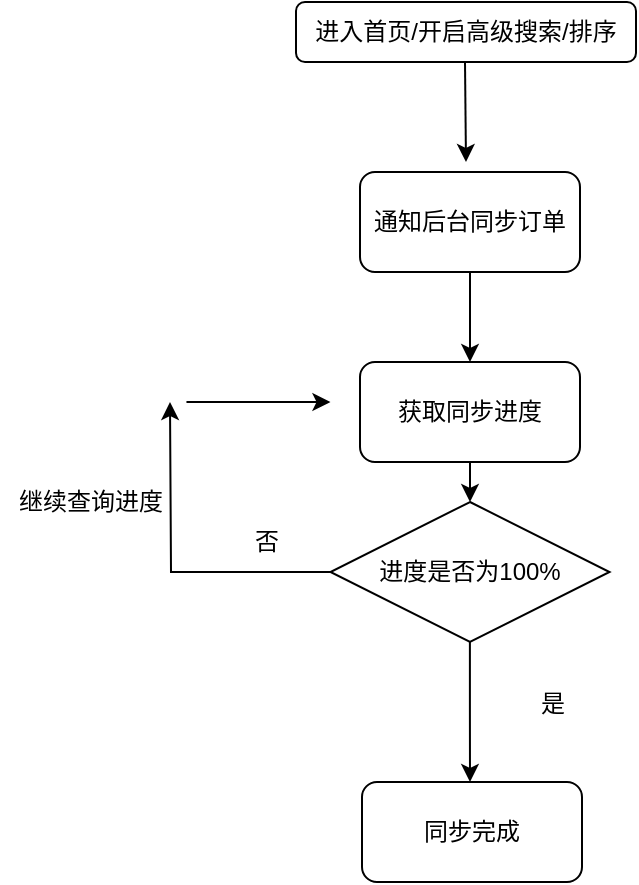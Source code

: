<mxfile version="12.6.4" type="github">
  <diagram id="nFPEEUdEPx-zrvpFONSe" name="第 1 页">
    <mxGraphModel dx="833" dy="582" grid="1" gridSize="10" guides="1" tooltips="1" connect="1" arrows="1" fold="1" page="1" pageScale="1" pageWidth="827" pageHeight="1169" math="0" shadow="0">
      <root>
        <mxCell id="0"/>
        <mxCell id="1" parent="0"/>
        <mxCell id="H5-FvMktfaqw9fYfWSF2-1" value="进入首页/开启高级搜索/排序" style="rounded=1;whiteSpace=wrap;html=1;" vertex="1" parent="1">
          <mxGeometry x="328" y="40" width="170" height="30" as="geometry"/>
        </mxCell>
        <mxCell id="H5-FvMktfaqw9fYfWSF2-2" value="" style="endArrow=classic;html=1;" edge="1" parent="1">
          <mxGeometry width="50" height="50" relative="1" as="geometry">
            <mxPoint x="412.5" y="70" as="sourcePoint"/>
            <mxPoint x="413" y="120" as="targetPoint"/>
          </mxGeometry>
        </mxCell>
        <mxCell id="H5-FvMktfaqw9fYfWSF2-8" value="" style="edgeStyle=orthogonalEdgeStyle;rounded=0;orthogonalLoop=1;jettySize=auto;html=1;" edge="1" parent="1" source="H5-FvMktfaqw9fYfWSF2-9">
          <mxGeometry relative="1" as="geometry">
            <mxPoint x="415" y="220" as="targetPoint"/>
          </mxGeometry>
        </mxCell>
        <mxCell id="H5-FvMktfaqw9fYfWSF2-9" value="通知后台同步订单" style="rounded=1;whiteSpace=wrap;html=1;" vertex="1" parent="1">
          <mxGeometry x="360" y="125" width="110" height="50" as="geometry"/>
        </mxCell>
        <mxCell id="H5-FvMktfaqw9fYfWSF2-51" value="" style="edgeStyle=orthogonalEdgeStyle;rounded=0;orthogonalLoop=1;jettySize=auto;html=1;" edge="1" parent="1" source="H5-FvMktfaqw9fYfWSF2-14">
          <mxGeometry relative="1" as="geometry">
            <mxPoint x="265" y="240" as="targetPoint"/>
          </mxGeometry>
        </mxCell>
        <mxCell id="H5-FvMktfaqw9fYfWSF2-57" value="" style="edgeStyle=orthogonalEdgeStyle;rounded=0;orthogonalLoop=1;jettySize=auto;html=1;" edge="1" parent="1" source="H5-FvMktfaqw9fYfWSF2-14">
          <mxGeometry relative="1" as="geometry">
            <mxPoint x="415" y="430" as="targetPoint"/>
          </mxGeometry>
        </mxCell>
        <mxCell id="H5-FvMktfaqw9fYfWSF2-14" value="进度是否为100%" style="rhombus;whiteSpace=wrap;html=1;" vertex="1" parent="1">
          <mxGeometry x="345.23" y="290" width="139.53" height="70" as="geometry"/>
        </mxCell>
        <mxCell id="H5-FvMktfaqw9fYfWSF2-49" value="" style="edgeStyle=orthogonalEdgeStyle;rounded=0;orthogonalLoop=1;jettySize=auto;html=1;" edge="1" parent="1" source="H5-FvMktfaqw9fYfWSF2-48" target="H5-FvMktfaqw9fYfWSF2-14">
          <mxGeometry relative="1" as="geometry"/>
        </mxCell>
        <mxCell id="H5-FvMktfaqw9fYfWSF2-48" value="获取同步进度" style="rounded=1;whiteSpace=wrap;html=1;" vertex="1" parent="1">
          <mxGeometry x="360" y="220" width="110" height="50" as="geometry"/>
        </mxCell>
        <mxCell id="H5-FvMktfaqw9fYfWSF2-52" value="否" style="text;html=1;align=center;verticalAlign=middle;resizable=0;points=[];autosize=1;" vertex="1" parent="1">
          <mxGeometry x="298" y="300" width="30" height="20" as="geometry"/>
        </mxCell>
        <mxCell id="H5-FvMktfaqw9fYfWSF2-54" value="" style="endArrow=classic;html=1;" edge="1" parent="1">
          <mxGeometry width="50" height="50" relative="1" as="geometry">
            <mxPoint x="273.23" y="240" as="sourcePoint"/>
            <mxPoint x="345.23" y="240" as="targetPoint"/>
          </mxGeometry>
        </mxCell>
        <mxCell id="H5-FvMktfaqw9fYfWSF2-55" value="继续查询进度" style="text;html=1;align=center;verticalAlign=middle;resizable=0;points=[];autosize=1;" vertex="1" parent="1">
          <mxGeometry x="180" y="280" width="90" height="20" as="geometry"/>
        </mxCell>
        <mxCell id="H5-FvMktfaqw9fYfWSF2-58" value="是" style="text;html=1;align=center;verticalAlign=middle;resizable=0;points=[];autosize=1;" vertex="1" parent="1">
          <mxGeometry x="441" y="381" width="30" height="20" as="geometry"/>
        </mxCell>
        <mxCell id="H5-FvMktfaqw9fYfWSF2-59" value="同步完成" style="rounded=1;whiteSpace=wrap;html=1;" vertex="1" parent="1">
          <mxGeometry x="361" y="430" width="110" height="50" as="geometry"/>
        </mxCell>
      </root>
    </mxGraphModel>
  </diagram>
</mxfile>
